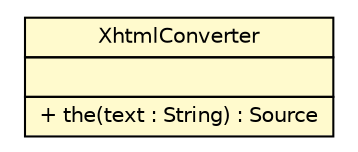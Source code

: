#!/usr/local/bin/dot
#
# Class diagram 
# Generated by UMLGraph version 5.1 (http://www.umlgraph.org/)
#

digraph G {
	edge [fontname="Helvetica",fontsize=10,labelfontname="Helvetica",labelfontsize=10];
	node [fontname="Helvetica",fontsize=10,shape=plaintext];
	nodesep=0.25;
	ranksep=0.5;
	// com.rexsl.test.XhtmlConverter
	c45 [label=<<table title="com.rexsl.test.XhtmlConverter" border="0" cellborder="1" cellspacing="0" cellpadding="2" port="p" bgcolor="lemonChiffon" href="./XhtmlConverter.html">
		<tr><td><table border="0" cellspacing="0" cellpadding="1">
<tr><td align="center" balign="center"> XhtmlConverter </td></tr>
		</table></td></tr>
		<tr><td><table border="0" cellspacing="0" cellpadding="1">
<tr><td align="left" balign="left">  </td></tr>
		</table></td></tr>
		<tr><td><table border="0" cellspacing="0" cellpadding="1">
<tr><td align="left" balign="left"> + the(text : String) : Source </td></tr>
		</table></td></tr>
		</table>>, fontname="Helvetica", fontcolor="black", fontsize=10.0];
}

